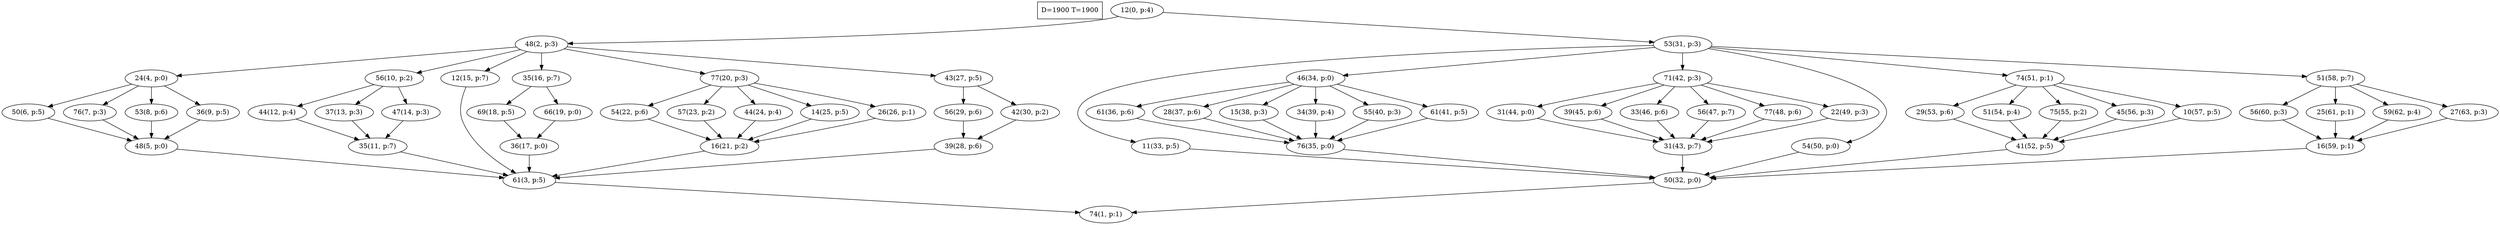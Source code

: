 digraph Task {
i [shape=box, label="D=1900 T=1900"]; 
0 [label="12(0, p:4)"];
1 [label="74(1, p:1)"];
2 [label="48(2, p:3)"];
3 [label="61(3, p:5)"];
4 [label="24(4, p:0)"];
5 [label="48(5, p:0)"];
6 [label="50(6, p:5)"];
7 [label="76(7, p:3)"];
8 [label="53(8, p:6)"];
9 [label="36(9, p:5)"];
10 [label="56(10, p:2)"];
11 [label="35(11, p:7)"];
12 [label="44(12, p:4)"];
13 [label="37(13, p:3)"];
14 [label="47(14, p:3)"];
15 [label="12(15, p:7)"];
16 [label="35(16, p:7)"];
17 [label="36(17, p:0)"];
18 [label="69(18, p:5)"];
19 [label="66(19, p:0)"];
20 [label="77(20, p:3)"];
21 [label="16(21, p:2)"];
22 [label="54(22, p:6)"];
23 [label="57(23, p:2)"];
24 [label="44(24, p:4)"];
25 [label="14(25, p:5)"];
26 [label="26(26, p:1)"];
27 [label="43(27, p:5)"];
28 [label="39(28, p:6)"];
29 [label="56(29, p:6)"];
30 [label="42(30, p:2)"];
31 [label="53(31, p:3)"];
32 [label="50(32, p:0)"];
33 [label="11(33, p:5)"];
34 [label="46(34, p:0)"];
35 [label="76(35, p:0)"];
36 [label="61(36, p:6)"];
37 [label="28(37, p:6)"];
38 [label="15(38, p:3)"];
39 [label="34(39, p:4)"];
40 [label="55(40, p:3)"];
41 [label="61(41, p:5)"];
42 [label="71(42, p:3)"];
43 [label="31(43, p:7)"];
44 [label="31(44, p:0)"];
45 [label="39(45, p:6)"];
46 [label="33(46, p:6)"];
47 [label="56(47, p:7)"];
48 [label="77(48, p:6)"];
49 [label="22(49, p:3)"];
50 [label="54(50, p:0)"];
51 [label="74(51, p:1)"];
52 [label="41(52, p:5)"];
53 [label="29(53, p:6)"];
54 [label="51(54, p:4)"];
55 [label="75(55, p:2)"];
56 [label="45(56, p:3)"];
57 [label="10(57, p:5)"];
58 [label="51(58, p:7)"];
59 [label="16(59, p:1)"];
60 [label="56(60, p:3)"];
61 [label="25(61, p:1)"];
62 [label="59(62, p:4)"];
63 [label="27(63, p:3)"];
0 -> 2;
0 -> 31;
2 -> 4;
2 -> 10;
2 -> 15;
2 -> 16;
2 -> 20;
2 -> 27;
3 -> 1;
4 -> 6;
4 -> 7;
4 -> 8;
4 -> 9;
5 -> 3;
6 -> 5;
7 -> 5;
8 -> 5;
9 -> 5;
10 -> 12;
10 -> 13;
10 -> 14;
11 -> 3;
12 -> 11;
13 -> 11;
14 -> 11;
15 -> 3;
16 -> 18;
16 -> 19;
17 -> 3;
18 -> 17;
19 -> 17;
20 -> 22;
20 -> 23;
20 -> 24;
20 -> 25;
20 -> 26;
21 -> 3;
22 -> 21;
23 -> 21;
24 -> 21;
25 -> 21;
26 -> 21;
27 -> 29;
27 -> 30;
28 -> 3;
29 -> 28;
30 -> 28;
31 -> 33;
31 -> 34;
31 -> 42;
31 -> 50;
31 -> 51;
31 -> 58;
32 -> 1;
33 -> 32;
34 -> 36;
34 -> 37;
34 -> 38;
34 -> 39;
34 -> 40;
34 -> 41;
35 -> 32;
36 -> 35;
37 -> 35;
38 -> 35;
39 -> 35;
40 -> 35;
41 -> 35;
42 -> 44;
42 -> 45;
42 -> 46;
42 -> 47;
42 -> 48;
42 -> 49;
43 -> 32;
44 -> 43;
45 -> 43;
46 -> 43;
47 -> 43;
48 -> 43;
49 -> 43;
50 -> 32;
51 -> 53;
51 -> 54;
51 -> 55;
51 -> 56;
51 -> 57;
52 -> 32;
53 -> 52;
54 -> 52;
55 -> 52;
56 -> 52;
57 -> 52;
58 -> 60;
58 -> 61;
58 -> 62;
58 -> 63;
59 -> 32;
60 -> 59;
61 -> 59;
62 -> 59;
63 -> 59;
}